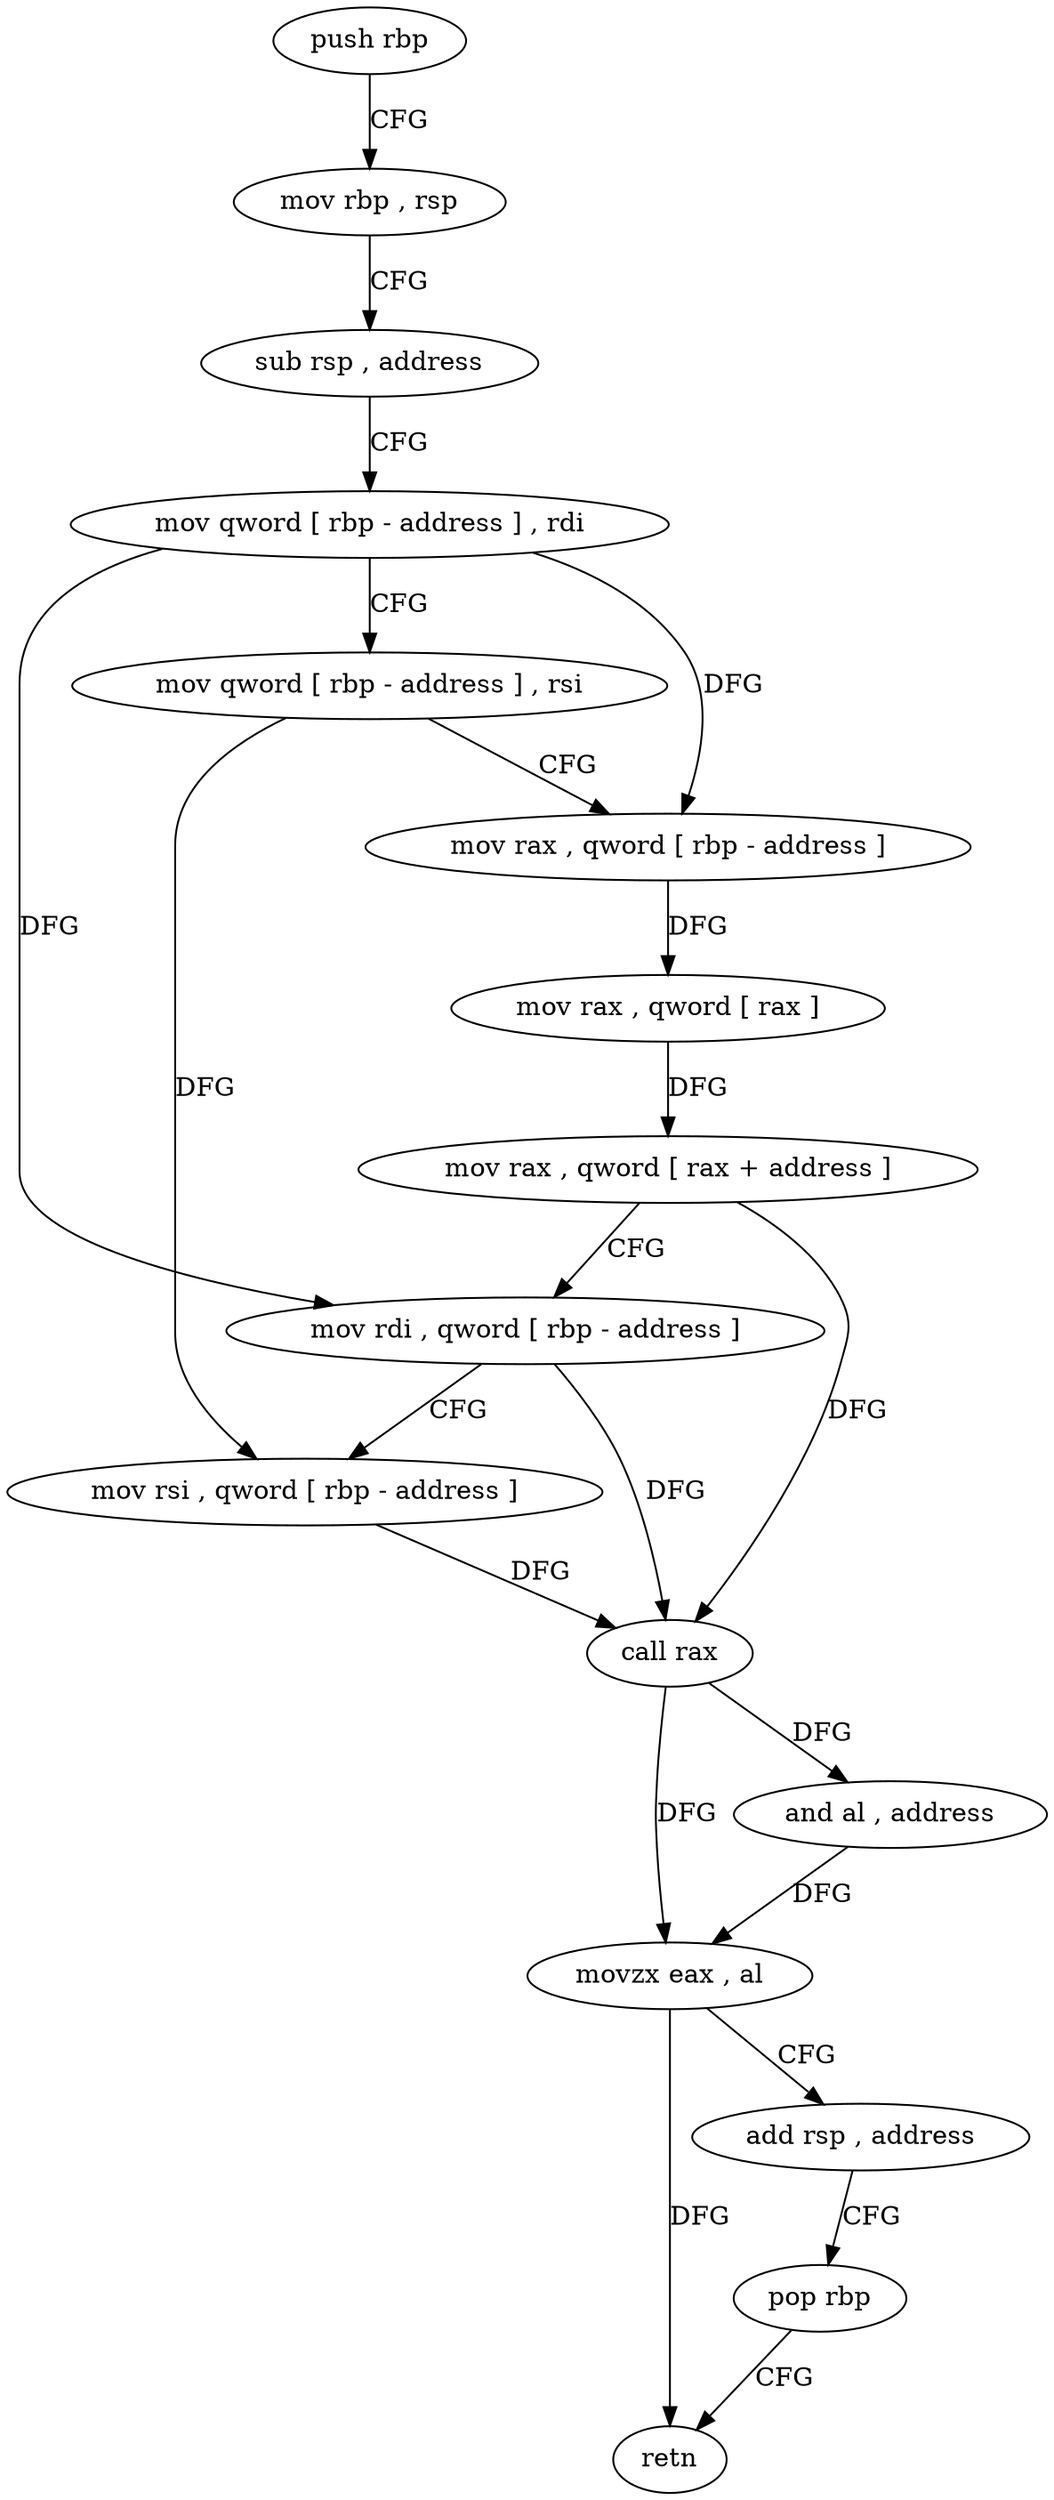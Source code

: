 digraph "func" {
"260544" [label = "push rbp" ]
"260545" [label = "mov rbp , rsp" ]
"260548" [label = "sub rsp , address" ]
"260552" [label = "mov qword [ rbp - address ] , rdi" ]
"260556" [label = "mov qword [ rbp - address ] , rsi" ]
"260560" [label = "mov rax , qword [ rbp - address ]" ]
"260564" [label = "mov rax , qword [ rax ]" ]
"260567" [label = "mov rax , qword [ rax + address ]" ]
"260574" [label = "mov rdi , qword [ rbp - address ]" ]
"260578" [label = "mov rsi , qword [ rbp - address ]" ]
"260582" [label = "call rax" ]
"260584" [label = "and al , address" ]
"260586" [label = "movzx eax , al" ]
"260589" [label = "add rsp , address" ]
"260593" [label = "pop rbp" ]
"260594" [label = "retn" ]
"260544" -> "260545" [ label = "CFG" ]
"260545" -> "260548" [ label = "CFG" ]
"260548" -> "260552" [ label = "CFG" ]
"260552" -> "260556" [ label = "CFG" ]
"260552" -> "260560" [ label = "DFG" ]
"260552" -> "260574" [ label = "DFG" ]
"260556" -> "260560" [ label = "CFG" ]
"260556" -> "260578" [ label = "DFG" ]
"260560" -> "260564" [ label = "DFG" ]
"260564" -> "260567" [ label = "DFG" ]
"260567" -> "260574" [ label = "CFG" ]
"260567" -> "260582" [ label = "DFG" ]
"260574" -> "260578" [ label = "CFG" ]
"260574" -> "260582" [ label = "DFG" ]
"260578" -> "260582" [ label = "DFG" ]
"260582" -> "260584" [ label = "DFG" ]
"260582" -> "260586" [ label = "DFG" ]
"260584" -> "260586" [ label = "DFG" ]
"260586" -> "260589" [ label = "CFG" ]
"260586" -> "260594" [ label = "DFG" ]
"260589" -> "260593" [ label = "CFG" ]
"260593" -> "260594" [ label = "CFG" ]
}
